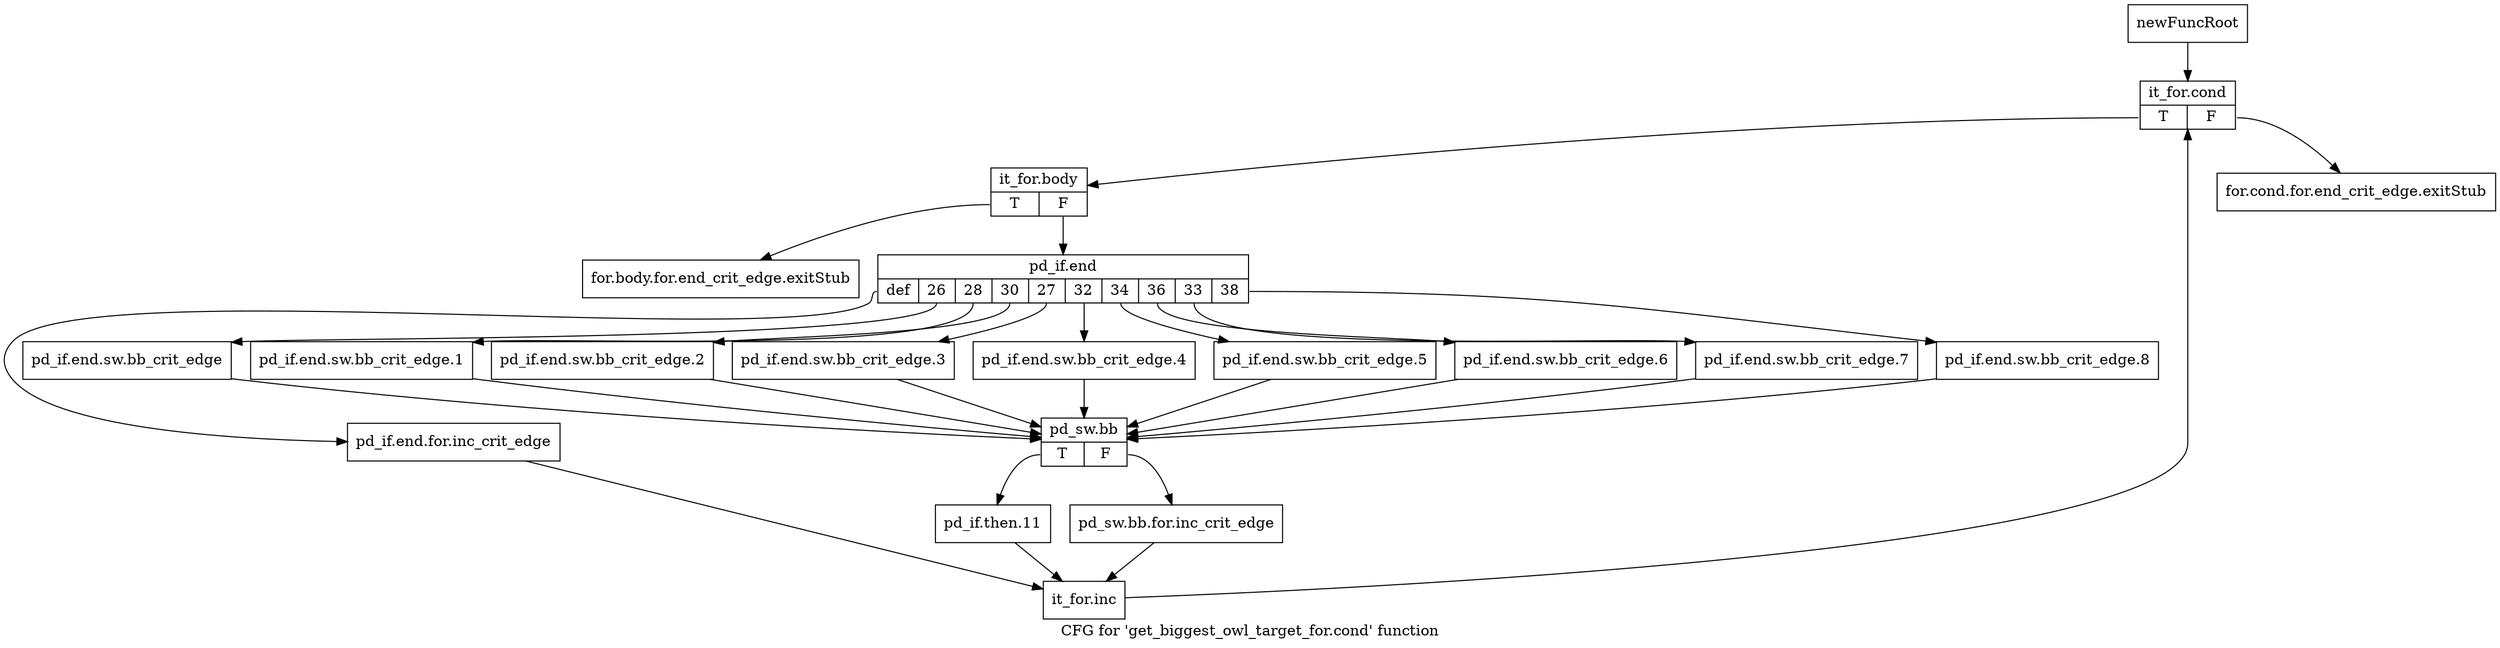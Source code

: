 digraph "CFG for 'get_biggest_owl_target_for.cond' function" {
	label="CFG for 'get_biggest_owl_target_for.cond' function";

	Node0x40965f0 [shape=record,label="{newFuncRoot}"];
	Node0x40965f0 -> Node0x40966e0;
	Node0x4096640 [shape=record,label="{for.cond.for.end_crit_edge.exitStub}"];
	Node0x4096690 [shape=record,label="{for.body.for.end_crit_edge.exitStub}"];
	Node0x40966e0 [shape=record,label="{it_for.cond|{<s0>T|<s1>F}}"];
	Node0x40966e0:s0 -> Node0x4096730;
	Node0x40966e0:s1 -> Node0x4096640;
	Node0x4096730 [shape=record,label="{it_for.body|{<s0>T|<s1>F}}"];
	Node0x4096730:s0 -> Node0x4096690;
	Node0x4096730:s1 -> Node0x4096780;
	Node0x4096780 [shape=record,label="{pd_if.end|{<s0>def|<s1>26|<s2>28|<s3>30|<s4>27|<s5>32|<s6>34|<s7>36|<s8>33|<s9>38}}"];
	Node0x4096780:s0 -> Node0x4096b90;
	Node0x4096780:s1 -> Node0x4096a50;
	Node0x4096780:s2 -> Node0x4096a00;
	Node0x4096780:s3 -> Node0x40969b0;
	Node0x4096780:s4 -> Node0x4096960;
	Node0x4096780:s5 -> Node0x4096910;
	Node0x4096780:s6 -> Node0x40968c0;
	Node0x4096780:s7 -> Node0x4096870;
	Node0x4096780:s8 -> Node0x4096820;
	Node0x4096780:s9 -> Node0x40967d0;
	Node0x40967d0 [shape=record,label="{pd_if.end.sw.bb_crit_edge.8}"];
	Node0x40967d0 -> Node0x4096aa0;
	Node0x4096820 [shape=record,label="{pd_if.end.sw.bb_crit_edge.7}"];
	Node0x4096820 -> Node0x4096aa0;
	Node0x4096870 [shape=record,label="{pd_if.end.sw.bb_crit_edge.6}"];
	Node0x4096870 -> Node0x4096aa0;
	Node0x40968c0 [shape=record,label="{pd_if.end.sw.bb_crit_edge.5}"];
	Node0x40968c0 -> Node0x4096aa0;
	Node0x4096910 [shape=record,label="{pd_if.end.sw.bb_crit_edge.4}"];
	Node0x4096910 -> Node0x4096aa0;
	Node0x4096960 [shape=record,label="{pd_if.end.sw.bb_crit_edge.3}"];
	Node0x4096960 -> Node0x4096aa0;
	Node0x40969b0 [shape=record,label="{pd_if.end.sw.bb_crit_edge.2}"];
	Node0x40969b0 -> Node0x4096aa0;
	Node0x4096a00 [shape=record,label="{pd_if.end.sw.bb_crit_edge.1}"];
	Node0x4096a00 -> Node0x4096aa0;
	Node0x4096a50 [shape=record,label="{pd_if.end.sw.bb_crit_edge}"];
	Node0x4096a50 -> Node0x4096aa0;
	Node0x4096aa0 [shape=record,label="{pd_sw.bb|{<s0>T|<s1>F}}"];
	Node0x4096aa0:s0 -> Node0x4096b40;
	Node0x4096aa0:s1 -> Node0x4096af0;
	Node0x4096af0 [shape=record,label="{pd_sw.bb.for.inc_crit_edge}"];
	Node0x4096af0 -> Node0x4096be0;
	Node0x4096b40 [shape=record,label="{pd_if.then.11}"];
	Node0x4096b40 -> Node0x4096be0;
	Node0x4096b90 [shape=record,label="{pd_if.end.for.inc_crit_edge}"];
	Node0x4096b90 -> Node0x4096be0;
	Node0x4096be0 [shape=record,label="{it_for.inc}"];
	Node0x4096be0 -> Node0x40966e0;
}
